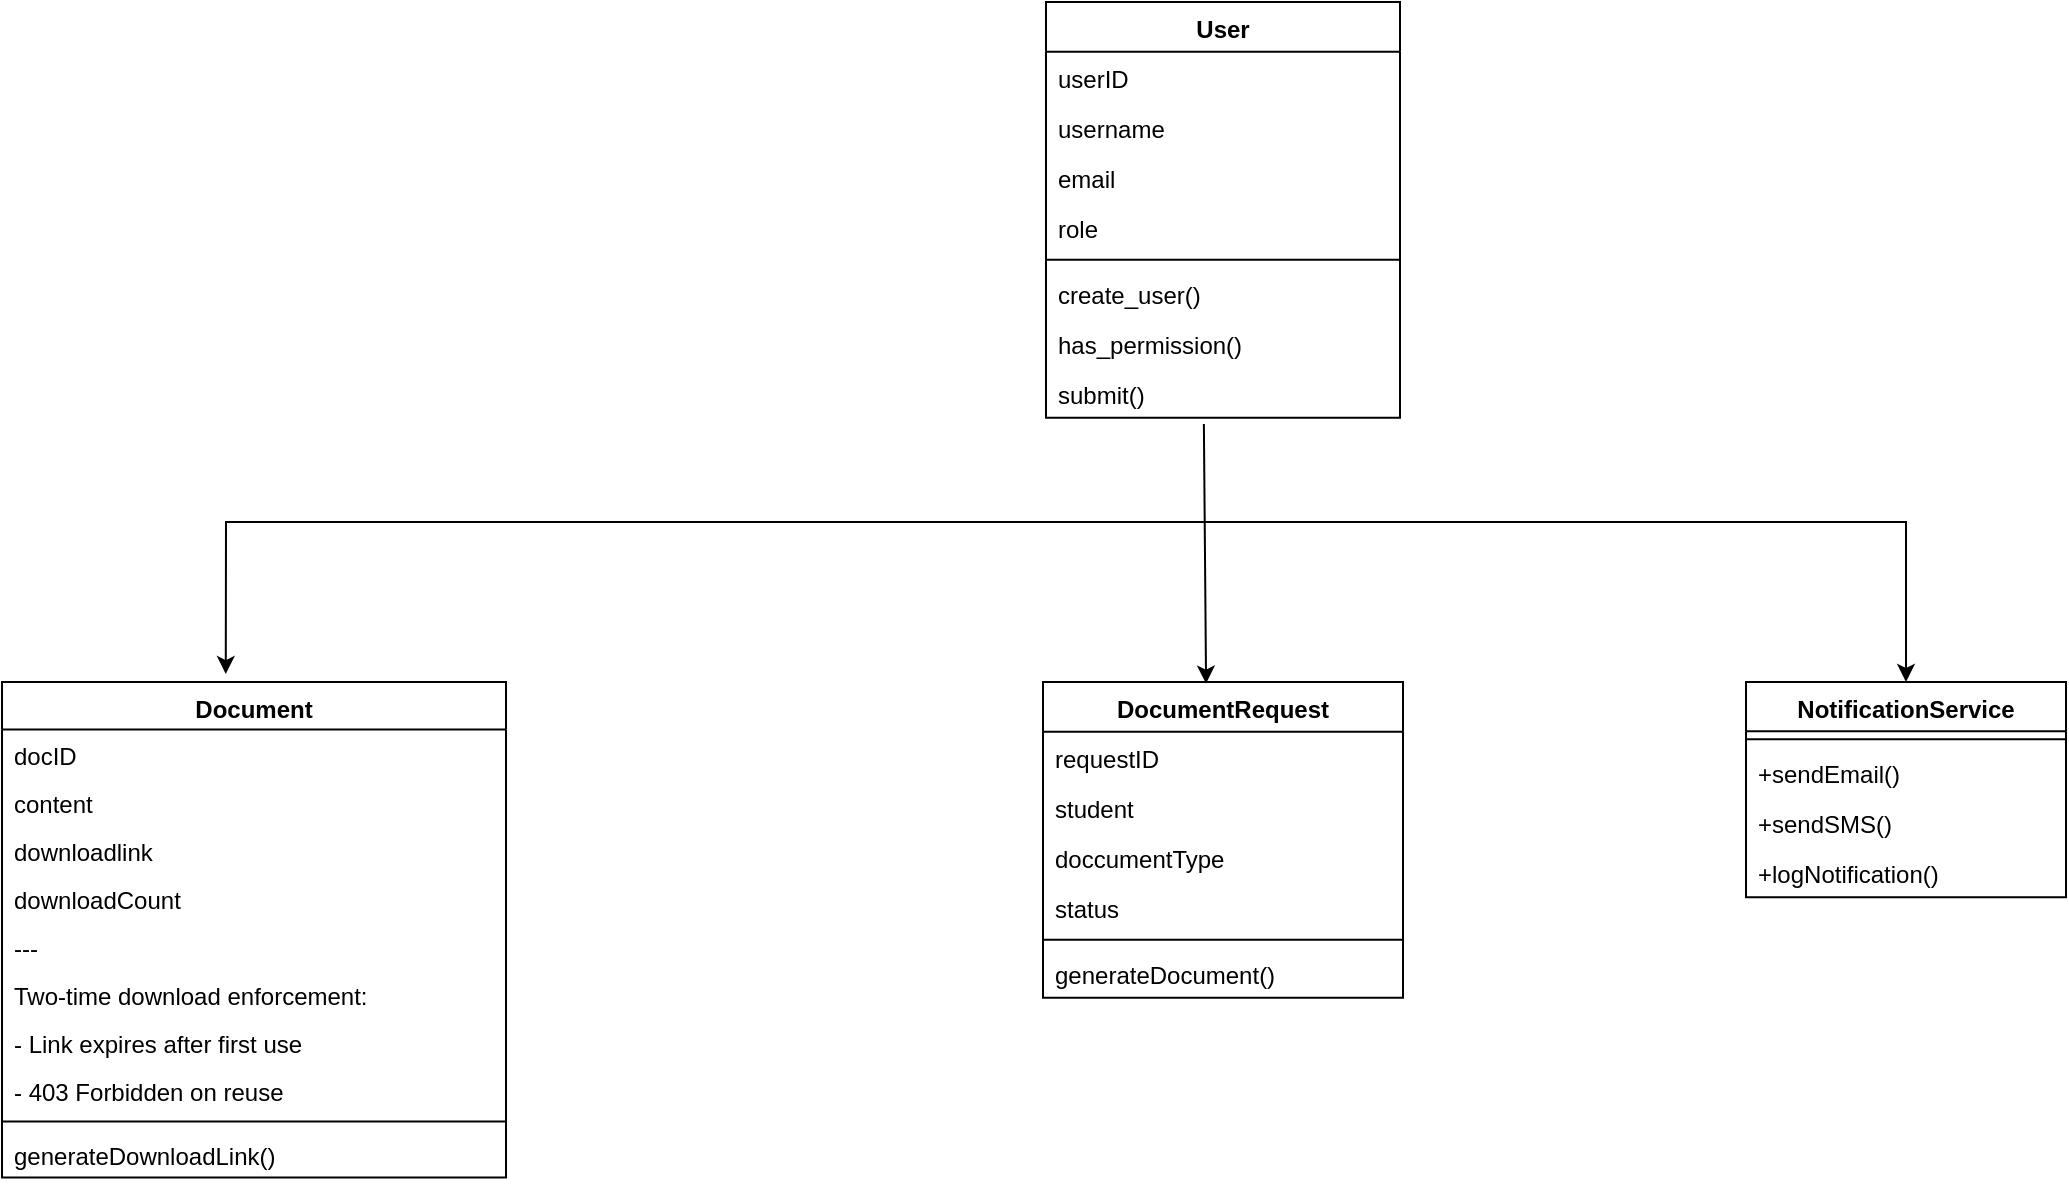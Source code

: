 <mxfile version="24.7.17">
  <diagram name="Page-1" id="lnEbSyxkE2Lj595UyHTn">
    <mxGraphModel dx="1708" dy="556" grid="1" gridSize="10" guides="1" tooltips="1" connect="1" arrows="1" fold="1" page="1" pageScale="1" pageWidth="850" pageHeight="1100" math="0" shadow="0">
      <root>
        <mxCell id="0" />
        <mxCell id="1" parent="0" />
        <mxCell id="LBwsv6UwVckhJ--n30QM-195" value="DocumentRequest" style="swimlane;fontStyle=1;align=center;verticalAlign=top;childLayout=stackLayout;horizontal=1;startSize=24.857;horizontalStack=0;resizeParent=1;resizeParentMax=0;resizeLast=0;collapsible=0;marginBottom=0;" parent="1" vertex="1">
          <mxGeometry x="128.5" y="520" width="180" height="157.857" as="geometry" />
        </mxCell>
        <mxCell id="LBwsv6UwVckhJ--n30QM-196" value="requestID" style="text;strokeColor=none;fillColor=none;align=left;verticalAlign=top;spacingLeft=4;spacingRight=4;overflow=hidden;rotatable=0;points=[[0,0.5],[1,0.5]];portConstraint=eastwest;" parent="LBwsv6UwVckhJ--n30QM-195" vertex="1">
          <mxGeometry y="24.857" width="180" height="25" as="geometry" />
        </mxCell>
        <mxCell id="LBwsv6UwVckhJ--n30QM-197" value="student" style="text;strokeColor=none;fillColor=none;align=left;verticalAlign=top;spacingLeft=4;spacingRight=4;overflow=hidden;rotatable=0;points=[[0,0.5],[1,0.5]];portConstraint=eastwest;" parent="LBwsv6UwVckhJ--n30QM-195" vertex="1">
          <mxGeometry y="49.857" width="180" height="25" as="geometry" />
        </mxCell>
        <mxCell id="LBwsv6UwVckhJ--n30QM-198" value="doccumentType" style="text;strokeColor=none;fillColor=none;align=left;verticalAlign=top;spacingLeft=4;spacingRight=4;overflow=hidden;rotatable=0;points=[[0,0.5],[1,0.5]];portConstraint=eastwest;" parent="LBwsv6UwVckhJ--n30QM-195" vertex="1">
          <mxGeometry y="74.857" width="180" height="25" as="geometry" />
        </mxCell>
        <mxCell id="LBwsv6UwVckhJ--n30QM-199" value="status" style="text;strokeColor=none;fillColor=none;align=left;verticalAlign=top;spacingLeft=4;spacingRight=4;overflow=hidden;rotatable=0;points=[[0,0.5],[1,0.5]];portConstraint=eastwest;" parent="LBwsv6UwVckhJ--n30QM-195" vertex="1">
          <mxGeometry y="99.857" width="180" height="25" as="geometry" />
        </mxCell>
        <mxCell id="LBwsv6UwVckhJ--n30QM-200" style="line;strokeWidth=1;fillColor=none;align=left;verticalAlign=middle;spacingTop=-1;spacingLeft=3;spacingRight=3;rotatable=0;labelPosition=right;points=[];portConstraint=eastwest;strokeColor=inherit;" parent="LBwsv6UwVckhJ--n30QM-195" vertex="1">
          <mxGeometry y="124.857" width="180" height="8" as="geometry" />
        </mxCell>
        <mxCell id="LBwsv6UwVckhJ--n30QM-202" value="generateDocument()" style="text;strokeColor=none;fillColor=none;align=left;verticalAlign=top;spacingLeft=4;spacingRight=4;overflow=hidden;rotatable=0;points=[[0,0.5],[1,0.5]];portConstraint=eastwest;" parent="LBwsv6UwVckhJ--n30QM-195" vertex="1">
          <mxGeometry y="132.857" width="180" height="25" as="geometry" />
        </mxCell>
        <mxCell id="LBwsv6UwVckhJ--n30QM-203" value="Document" style="swimlane;fontStyle=1;align=center;verticalAlign=top;childLayout=stackLayout;horizontal=1;startSize=23.7;horizontalStack=0;resizeParent=1;resizeParentMax=0;resizeLast=0;collapsible=0;marginBottom=0;" parent="1" vertex="1">
          <mxGeometry x="-392" y="520" width="252" height="247.7" as="geometry" />
        </mxCell>
        <mxCell id="LBwsv6UwVckhJ--n30QM-204" value="docID" style="text;strokeColor=none;fillColor=none;align=left;verticalAlign=top;spacingLeft=4;spacingRight=4;overflow=hidden;rotatable=0;points=[[0,0.5],[1,0.5]];portConstraint=eastwest;" parent="LBwsv6UwVckhJ--n30QM-203" vertex="1">
          <mxGeometry y="23.7" width="252" height="24" as="geometry" />
        </mxCell>
        <mxCell id="LBwsv6UwVckhJ--n30QM-205" value="content" style="text;strokeColor=none;fillColor=none;align=left;verticalAlign=top;spacingLeft=4;spacingRight=4;overflow=hidden;rotatable=0;points=[[0,0.5],[1,0.5]];portConstraint=eastwest;" parent="LBwsv6UwVckhJ--n30QM-203" vertex="1">
          <mxGeometry y="47.7" width="252" height="24" as="geometry" />
        </mxCell>
        <mxCell id="LBwsv6UwVckhJ--n30QM-206" value="downloadlink" style="text;strokeColor=none;fillColor=none;align=left;verticalAlign=top;spacingLeft=4;spacingRight=4;overflow=hidden;rotatable=0;points=[[0,0.5],[1,0.5]];portConstraint=eastwest;" parent="LBwsv6UwVckhJ--n30QM-203" vertex="1">
          <mxGeometry y="71.7" width="252" height="24" as="geometry" />
        </mxCell>
        <mxCell id="LBwsv6UwVckhJ--n30QM-207" value="downloadCount" style="text;strokeColor=none;fillColor=none;align=left;verticalAlign=top;spacingLeft=4;spacingRight=4;overflow=hidden;rotatable=0;points=[[0,0.5],[1,0.5]];portConstraint=eastwest;" parent="LBwsv6UwVckhJ--n30QM-203" vertex="1">
          <mxGeometry y="95.7" width="252" height="24" as="geometry" />
        </mxCell>
        <mxCell id="LBwsv6UwVckhJ--n30QM-208" value="---" style="text;strokeColor=none;fillColor=none;align=left;verticalAlign=top;spacingLeft=4;spacingRight=4;overflow=hidden;rotatable=0;points=[[0,0.5],[1,0.5]];portConstraint=eastwest;" parent="LBwsv6UwVckhJ--n30QM-203" vertex="1">
          <mxGeometry y="119.7" width="252" height="24" as="geometry" />
        </mxCell>
        <mxCell id="LBwsv6UwVckhJ--n30QM-209" value="Two-time download enforcement:" style="text;strokeColor=none;fillColor=none;align=left;verticalAlign=top;spacingLeft=4;spacingRight=4;overflow=hidden;rotatable=0;points=[[0,0.5],[1,0.5]];portConstraint=eastwest;" parent="LBwsv6UwVckhJ--n30QM-203" vertex="1">
          <mxGeometry y="143.7" width="252" height="24" as="geometry" />
        </mxCell>
        <mxCell id="LBwsv6UwVckhJ--n30QM-210" value="- Link expires after first use" style="text;strokeColor=none;fillColor=none;align=left;verticalAlign=top;spacingLeft=4;spacingRight=4;overflow=hidden;rotatable=0;points=[[0,0.5],[1,0.5]];portConstraint=eastwest;" parent="LBwsv6UwVckhJ--n30QM-203" vertex="1">
          <mxGeometry y="167.7" width="252" height="24" as="geometry" />
        </mxCell>
        <mxCell id="LBwsv6UwVckhJ--n30QM-211" value="- 403 Forbidden on reuse" style="text;strokeColor=none;fillColor=none;align=left;verticalAlign=top;spacingLeft=4;spacingRight=4;overflow=hidden;rotatable=0;points=[[0,0.5],[1,0.5]];portConstraint=eastwest;" parent="LBwsv6UwVckhJ--n30QM-203" vertex="1">
          <mxGeometry y="191.7" width="252" height="24" as="geometry" />
        </mxCell>
        <mxCell id="LBwsv6UwVckhJ--n30QM-212" style="line;strokeWidth=1;fillColor=none;align=left;verticalAlign=middle;spacingTop=-1;spacingLeft=3;spacingRight=3;rotatable=0;labelPosition=right;points=[];portConstraint=eastwest;strokeColor=inherit;" parent="LBwsv6UwVckhJ--n30QM-203" vertex="1">
          <mxGeometry y="215.7" width="252" height="8" as="geometry" />
        </mxCell>
        <mxCell id="LBwsv6UwVckhJ--n30QM-213" value="generateDownloadLink()" style="text;strokeColor=none;fillColor=none;align=left;verticalAlign=top;spacingLeft=4;spacingRight=4;overflow=hidden;rotatable=0;points=[[0,0.5],[1,0.5]];portConstraint=eastwest;" parent="LBwsv6UwVckhJ--n30QM-203" vertex="1">
          <mxGeometry y="223.7" width="252" height="24" as="geometry" />
        </mxCell>
        <mxCell id="LBwsv6UwVckhJ--n30QM-214" value="NotificationService" style="swimlane;fontStyle=1;align=center;verticalAlign=top;childLayout=stackLayout;horizontal=1;startSize=24.667;horizontalStack=0;resizeParent=1;resizeParentMax=0;resizeLast=0;collapsible=0;marginBottom=0;" parent="1" vertex="1">
          <mxGeometry x="480" y="520" width="160" height="107.667" as="geometry" />
        </mxCell>
        <mxCell id="LBwsv6UwVckhJ--n30QM-215" style="line;strokeWidth=1;fillColor=none;align=left;verticalAlign=middle;spacingTop=-1;spacingLeft=3;spacingRight=3;rotatable=0;labelPosition=right;points=[];portConstraint=eastwest;strokeColor=inherit;" parent="LBwsv6UwVckhJ--n30QM-214" vertex="1">
          <mxGeometry y="24.667" width="160" height="8" as="geometry" />
        </mxCell>
        <mxCell id="LBwsv6UwVckhJ--n30QM-216" value="+sendEmail()" style="text;strokeColor=none;fillColor=none;align=left;verticalAlign=top;spacingLeft=4;spacingRight=4;overflow=hidden;rotatable=0;points=[[0,0.5],[1,0.5]];portConstraint=eastwest;" parent="LBwsv6UwVckhJ--n30QM-214" vertex="1">
          <mxGeometry y="32.667" width="160" height="25" as="geometry" />
        </mxCell>
        <mxCell id="LBwsv6UwVckhJ--n30QM-217" value="+sendSMS()" style="text;strokeColor=none;fillColor=none;align=left;verticalAlign=top;spacingLeft=4;spacingRight=4;overflow=hidden;rotatable=0;points=[[0,0.5],[1,0.5]];portConstraint=eastwest;" parent="LBwsv6UwVckhJ--n30QM-214" vertex="1">
          <mxGeometry y="57.667" width="160" height="25" as="geometry" />
        </mxCell>
        <mxCell id="LBwsv6UwVckhJ--n30QM-218" value="+logNotification()" style="text;strokeColor=none;fillColor=none;align=left;verticalAlign=top;spacingLeft=4;spacingRight=4;overflow=hidden;rotatable=0;points=[[0,0.5],[1,0.5]];portConstraint=eastwest;" parent="LBwsv6UwVckhJ--n30QM-214" vertex="1">
          <mxGeometry y="82.667" width="160" height="25" as="geometry" />
        </mxCell>
        <mxCell id="8Dk1CqFdhH2nrpX2aalu-70" value="User" style="swimlane;fontStyle=1;align=center;verticalAlign=top;childLayout=stackLayout;horizontal=1;startSize=24.857;horizontalStack=0;resizeParent=1;resizeParentMax=0;resizeLast=0;collapsible=0;marginBottom=0;" parent="1" vertex="1">
          <mxGeometry x="130" y="180" width="177" height="207.857" as="geometry" />
        </mxCell>
        <mxCell id="8Dk1CqFdhH2nrpX2aalu-71" value="userID" style="text;strokeColor=none;fillColor=none;align=left;verticalAlign=top;spacingLeft=4;spacingRight=4;overflow=hidden;rotatable=0;points=[[0,0.5],[1,0.5]];portConstraint=eastwest;" parent="8Dk1CqFdhH2nrpX2aalu-70" vertex="1">
          <mxGeometry y="24.857" width="177" height="25" as="geometry" />
        </mxCell>
        <mxCell id="8Dk1CqFdhH2nrpX2aalu-81" value="username" style="text;strokeColor=none;fillColor=none;align=left;verticalAlign=top;spacingLeft=4;spacingRight=4;overflow=hidden;rotatable=0;points=[[0,0.5],[1,0.5]];portConstraint=eastwest;" parent="8Dk1CqFdhH2nrpX2aalu-70" vertex="1">
          <mxGeometry y="49.857" width="177" height="25" as="geometry" />
        </mxCell>
        <mxCell id="8Dk1CqFdhH2nrpX2aalu-72" value="email" style="text;strokeColor=none;fillColor=none;align=left;verticalAlign=top;spacingLeft=4;spacingRight=4;overflow=hidden;rotatable=0;points=[[0,0.5],[1,0.5]];portConstraint=eastwest;" parent="8Dk1CqFdhH2nrpX2aalu-70" vertex="1">
          <mxGeometry y="74.857" width="177" height="25" as="geometry" />
        </mxCell>
        <mxCell id="8Dk1CqFdhH2nrpX2aalu-80" value="role" style="text;strokeColor=none;fillColor=none;align=left;verticalAlign=top;spacingLeft=4;spacingRight=4;overflow=hidden;rotatable=0;points=[[0,0.5],[1,0.5]];portConstraint=eastwest;" parent="8Dk1CqFdhH2nrpX2aalu-70" vertex="1">
          <mxGeometry y="99.857" width="177" height="25" as="geometry" />
        </mxCell>
        <mxCell id="8Dk1CqFdhH2nrpX2aalu-73" style="line;strokeWidth=1;fillColor=none;align=left;verticalAlign=middle;spacingTop=-1;spacingLeft=3;spacingRight=3;rotatable=0;labelPosition=right;points=[];portConstraint=eastwest;strokeColor=inherit;" parent="8Dk1CqFdhH2nrpX2aalu-70" vertex="1">
          <mxGeometry y="124.857" width="177" height="8" as="geometry" />
        </mxCell>
        <mxCell id="8Dk1CqFdhH2nrpX2aalu-74" value="create_user()" style="text;strokeColor=none;fillColor=none;align=left;verticalAlign=top;spacingLeft=4;spacingRight=4;overflow=hidden;rotatable=0;points=[[0,0.5],[1,0.5]];portConstraint=eastwest;" parent="8Dk1CqFdhH2nrpX2aalu-70" vertex="1">
          <mxGeometry y="132.857" width="177" height="25" as="geometry" />
        </mxCell>
        <mxCell id="8Dk1CqFdhH2nrpX2aalu-75" value="has_permission()" style="text;strokeColor=none;fillColor=none;align=left;verticalAlign=top;spacingLeft=4;spacingRight=4;overflow=hidden;rotatable=0;points=[[0,0.5],[1,0.5]];portConstraint=eastwest;" parent="8Dk1CqFdhH2nrpX2aalu-70" vertex="1">
          <mxGeometry y="157.857" width="177" height="25" as="geometry" />
        </mxCell>
        <mxCell id="8Dk1CqFdhH2nrpX2aalu-76" value="submit()" style="text;strokeColor=none;fillColor=none;align=left;verticalAlign=top;spacingLeft=4;spacingRight=4;overflow=hidden;rotatable=0;points=[[0,0.5],[1,0.5]];portConstraint=eastwest;" parent="8Dk1CqFdhH2nrpX2aalu-70" vertex="1">
          <mxGeometry y="182.857" width="177" height="25" as="geometry" />
        </mxCell>
        <mxCell id="8Dk1CqFdhH2nrpX2aalu-86" value="" style="endArrow=classic;html=1;rounded=0;exitX=0.446;exitY=1.126;exitDx=0;exitDy=0;exitPerimeter=0;entryX=0.453;entryY=0.005;entryDx=0;entryDy=0;entryPerimeter=0;" parent="1" source="8Dk1CqFdhH2nrpX2aalu-76" target="LBwsv6UwVckhJ--n30QM-195" edge="1">
          <mxGeometry width="50" height="50" relative="1" as="geometry">
            <mxPoint x="190" y="470" as="sourcePoint" />
            <mxPoint x="240" y="420" as="targetPoint" />
          </mxGeometry>
        </mxCell>
        <mxCell id="cFKnxYz1xaMS4kbuj_IN-1" value="" style="endArrow=classic;startArrow=classic;html=1;rounded=0;exitX=0.444;exitY=-0.016;exitDx=0;exitDy=0;entryX=0.5;entryY=0;entryDx=0;entryDy=0;exitPerimeter=0;" parent="1" source="LBwsv6UwVckhJ--n30QM-203" target="LBwsv6UwVckhJ--n30QM-214" edge="1">
          <mxGeometry width="50" height="50" relative="1" as="geometry">
            <mxPoint x="158.5" y="440" as="sourcePoint" />
            <mxPoint x="590" y="420" as="targetPoint" />
            <Array as="points">
              <mxPoint x="-280" y="440" />
              <mxPoint x="560" y="440" />
            </Array>
          </mxGeometry>
        </mxCell>
      </root>
    </mxGraphModel>
  </diagram>
</mxfile>
